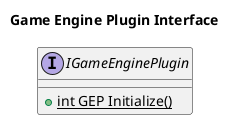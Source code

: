 @startuml

title "Game Engine Plugin Interface"

interface "IGameEnginePlugin"  as IGEP {
    + {static} int GEP Initialize()
}

@enduml